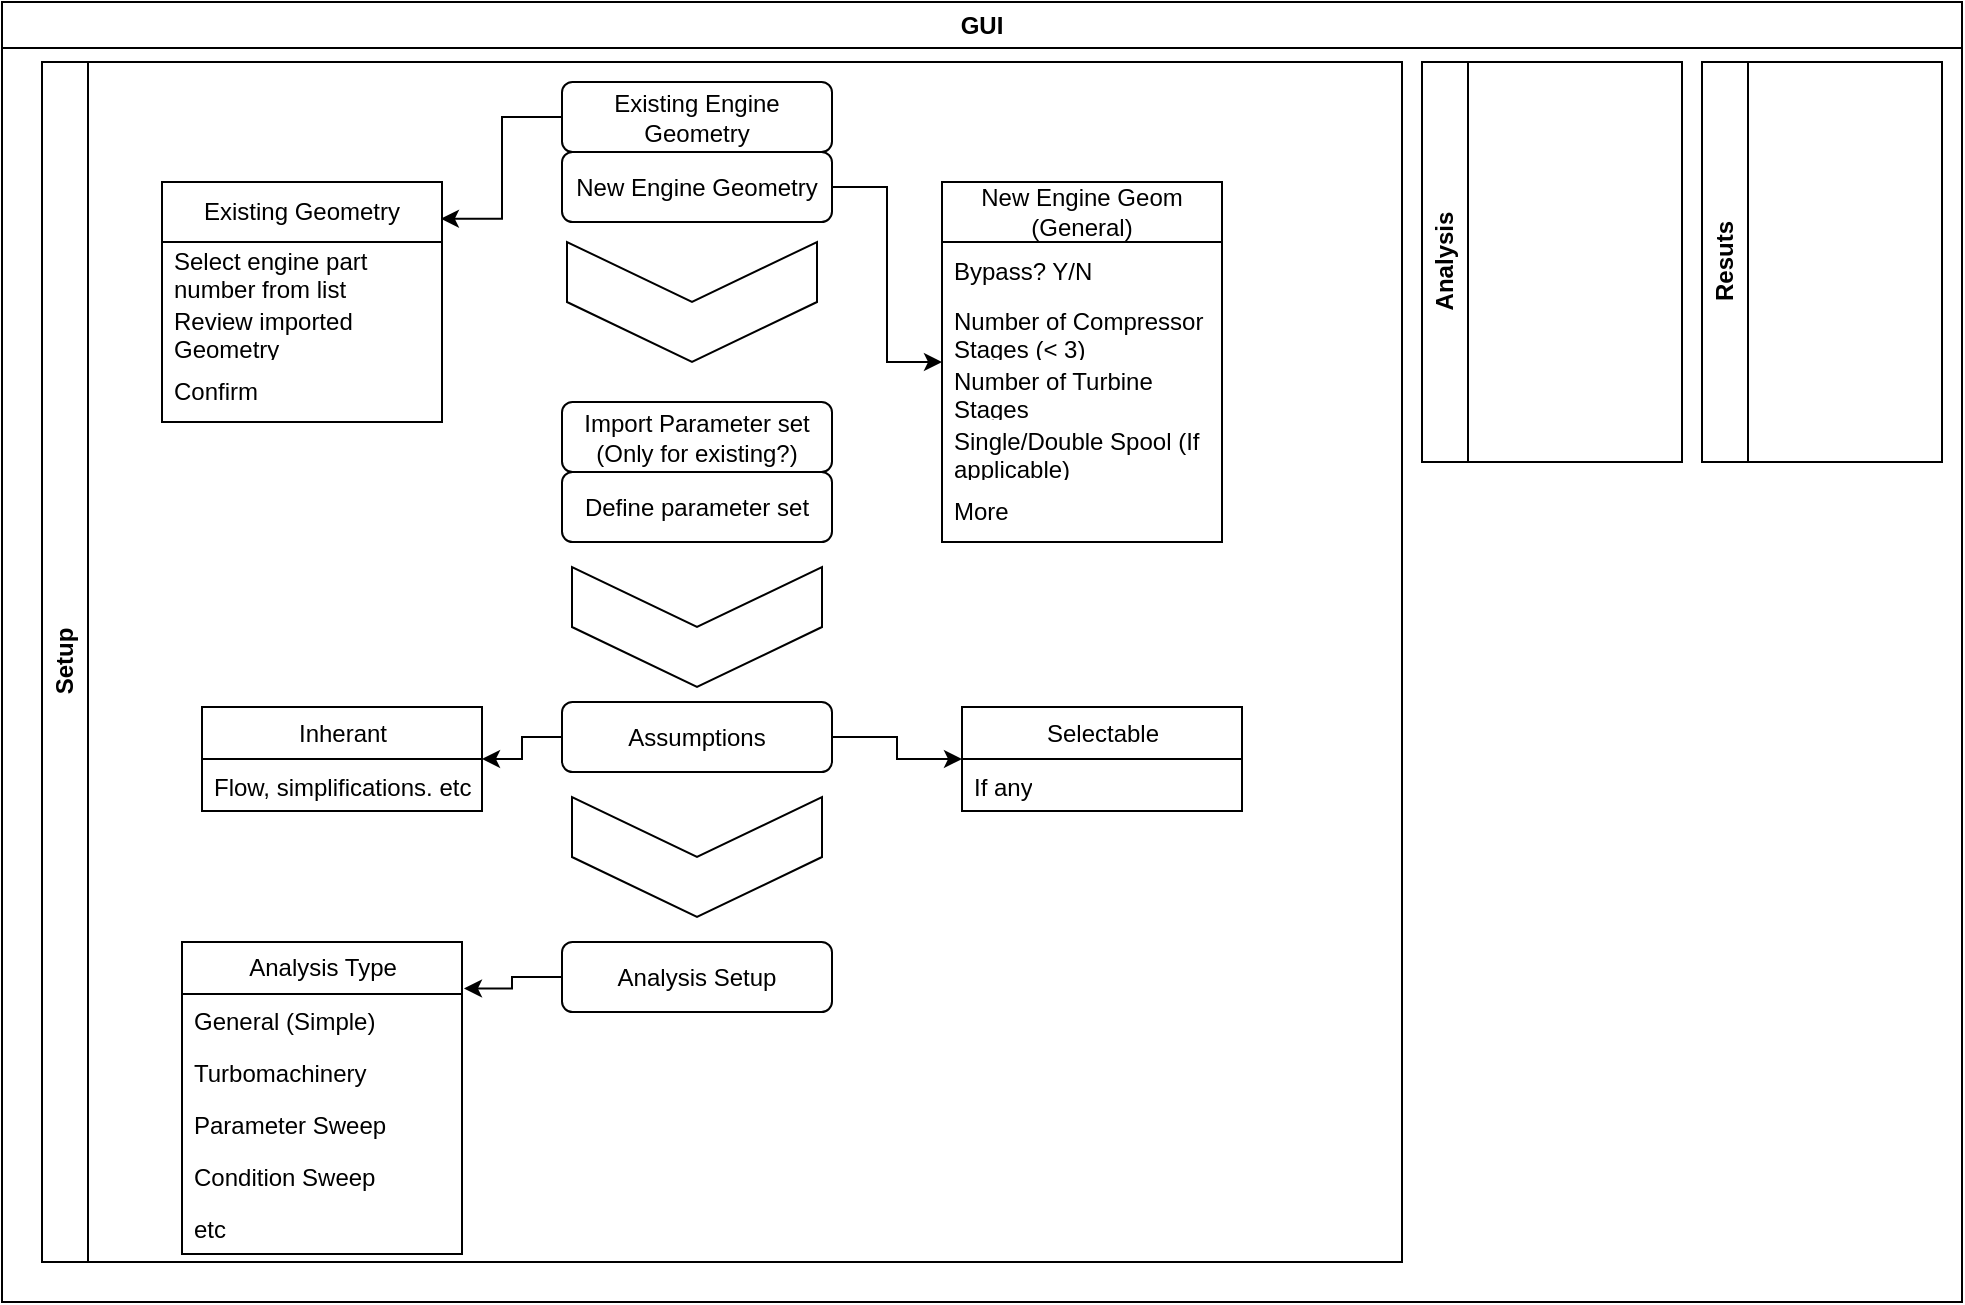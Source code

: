 <mxfile version="21.6.8" type="device">
  <diagram name="Page-1" id="9f46799a-70d6-7492-0946-bef42562c5a5">
    <mxGraphModel dx="1446" dy="702" grid="1" gridSize="10" guides="1" tooltips="1" connect="1" arrows="1" fold="1" page="1" pageScale="1" pageWidth="1100" pageHeight="850" background="none" math="0" shadow="0">
      <root>
        <mxCell id="0" />
        <mxCell id="1" parent="0" />
        <mxCell id="sQbctAhJ44FyJ4zsclLZ-2" value="GUI" style="swimlane;whiteSpace=wrap;html=1;" parent="1" vertex="1">
          <mxGeometry x="240" y="490" width="980" height="650" as="geometry" />
        </mxCell>
        <mxCell id="sQbctAhJ44FyJ4zsclLZ-3" value="Setup" style="swimlane;horizontal=0;whiteSpace=wrap;html=1;" parent="sQbctAhJ44FyJ4zsclLZ-2" vertex="1">
          <mxGeometry x="20" y="30" width="680" height="600" as="geometry" />
        </mxCell>
        <mxCell id="sQbctAhJ44FyJ4zsclLZ-29" style="edgeStyle=orthogonalEdgeStyle;rounded=0;orthogonalLoop=1;jettySize=auto;html=1;" parent="sQbctAhJ44FyJ4zsclLZ-3" source="sQbctAhJ44FyJ4zsclLZ-9" target="sQbctAhJ44FyJ4zsclLZ-11" edge="1">
          <mxGeometry relative="1" as="geometry" />
        </mxCell>
        <mxCell id="sQbctAhJ44FyJ4zsclLZ-9" value="New Engine Geometry" style="rounded=1;whiteSpace=wrap;html=1;" parent="sQbctAhJ44FyJ4zsclLZ-3" vertex="1">
          <mxGeometry x="260" y="45" width="135" height="35" as="geometry" />
        </mxCell>
        <mxCell id="sQbctAhJ44FyJ4zsclLZ-34" style="edgeStyle=orthogonalEdgeStyle;rounded=0;orthogonalLoop=1;jettySize=auto;html=1;entryX=0.996;entryY=0.153;entryDx=0;entryDy=0;entryPerimeter=0;" parent="sQbctAhJ44FyJ4zsclLZ-3" source="sQbctAhJ44FyJ4zsclLZ-10" target="sQbctAhJ44FyJ4zsclLZ-30" edge="1">
          <mxGeometry relative="1" as="geometry" />
        </mxCell>
        <mxCell id="sQbctAhJ44FyJ4zsclLZ-10" value="Existing Engine Geometry" style="rounded=1;whiteSpace=wrap;html=1;" parent="sQbctAhJ44FyJ4zsclLZ-3" vertex="1">
          <mxGeometry x="260" y="10" width="135" height="35" as="geometry" />
        </mxCell>
        <mxCell id="sQbctAhJ44FyJ4zsclLZ-11" value="New Engine Geom (General)" style="swimlane;fontStyle=0;childLayout=stackLayout;horizontal=1;startSize=30;horizontalStack=0;resizeParent=1;resizeParentMax=0;resizeLast=0;collapsible=1;marginBottom=0;whiteSpace=wrap;html=1;" parent="sQbctAhJ44FyJ4zsclLZ-3" vertex="1">
          <mxGeometry x="450" y="60" width="140" height="180" as="geometry">
            <mxRectangle x="450" y="60" width="140" height="30" as="alternateBounds" />
          </mxGeometry>
        </mxCell>
        <mxCell id="sQbctAhJ44FyJ4zsclLZ-12" value="Bypass? Y/N" style="text;strokeColor=none;fillColor=none;align=left;verticalAlign=middle;spacingLeft=4;spacingRight=4;overflow=hidden;points=[[0,0.5],[1,0.5]];portConstraint=eastwest;rotatable=0;whiteSpace=wrap;html=1;" parent="sQbctAhJ44FyJ4zsclLZ-11" vertex="1">
          <mxGeometry y="30" width="140" height="30" as="geometry" />
        </mxCell>
        <mxCell id="sQbctAhJ44FyJ4zsclLZ-13" value="Number of Compressor Stages (&amp;lt; 3)" style="text;strokeColor=none;fillColor=none;align=left;verticalAlign=middle;spacingLeft=4;spacingRight=4;overflow=hidden;points=[[0,0.5],[1,0.5]];portConstraint=eastwest;rotatable=0;whiteSpace=wrap;html=1;" parent="sQbctAhJ44FyJ4zsclLZ-11" vertex="1">
          <mxGeometry y="60" width="140" height="30" as="geometry" />
        </mxCell>
        <mxCell id="sQbctAhJ44FyJ4zsclLZ-14" value="Number of Turbine Stages&lt;br&gt;" style="text;strokeColor=none;fillColor=none;align=left;verticalAlign=middle;spacingLeft=4;spacingRight=4;overflow=hidden;points=[[0,0.5],[1,0.5]];portConstraint=eastwest;rotatable=0;whiteSpace=wrap;html=1;" parent="sQbctAhJ44FyJ4zsclLZ-11" vertex="1">
          <mxGeometry y="90" width="140" height="30" as="geometry" />
        </mxCell>
        <mxCell id="sQbctAhJ44FyJ4zsclLZ-26" value="Single/Double Spool (If applicable)" style="text;strokeColor=none;fillColor=none;align=left;verticalAlign=middle;spacingLeft=4;spacingRight=4;overflow=hidden;points=[[0,0.5],[1,0.5]];portConstraint=eastwest;rotatable=0;whiteSpace=wrap;html=1;" parent="sQbctAhJ44FyJ4zsclLZ-11" vertex="1">
          <mxGeometry y="120" width="140" height="30" as="geometry" />
        </mxCell>
        <mxCell id="sQbctAhJ44FyJ4zsclLZ-28" value="More" style="text;strokeColor=none;fillColor=none;align=left;verticalAlign=middle;spacingLeft=4;spacingRight=4;overflow=hidden;points=[[0,0.5],[1,0.5]];portConstraint=eastwest;rotatable=0;whiteSpace=wrap;html=1;" parent="sQbctAhJ44FyJ4zsclLZ-11" vertex="1">
          <mxGeometry y="150" width="140" height="30" as="geometry" />
        </mxCell>
        <mxCell id="sQbctAhJ44FyJ4zsclLZ-30" value="Existing Geometry" style="swimlane;fontStyle=0;childLayout=stackLayout;horizontal=1;startSize=30;horizontalStack=0;resizeParent=1;resizeParentMax=0;resizeLast=0;collapsible=1;marginBottom=0;whiteSpace=wrap;html=1;" parent="sQbctAhJ44FyJ4zsclLZ-3" vertex="1">
          <mxGeometry x="60" y="60" width="140" height="120" as="geometry">
            <mxRectangle x="60" y="60" width="140" height="30" as="alternateBounds" />
          </mxGeometry>
        </mxCell>
        <mxCell id="sQbctAhJ44FyJ4zsclLZ-31" value="Select engine part number from list" style="text;strokeColor=none;fillColor=none;align=left;verticalAlign=middle;spacingLeft=4;spacingRight=4;overflow=hidden;points=[[0,0.5],[1,0.5]];portConstraint=eastwest;rotatable=0;whiteSpace=wrap;html=1;" parent="sQbctAhJ44FyJ4zsclLZ-30" vertex="1">
          <mxGeometry y="30" width="140" height="30" as="geometry" />
        </mxCell>
        <mxCell id="sQbctAhJ44FyJ4zsclLZ-32" value="Review imported Geometry" style="text;strokeColor=none;fillColor=none;align=left;verticalAlign=middle;spacingLeft=4;spacingRight=4;overflow=hidden;points=[[0,0.5],[1,0.5]];portConstraint=eastwest;rotatable=0;whiteSpace=wrap;html=1;" parent="sQbctAhJ44FyJ4zsclLZ-30" vertex="1">
          <mxGeometry y="60" width="140" height="30" as="geometry" />
        </mxCell>
        <mxCell id="sQbctAhJ44FyJ4zsclLZ-33" value="Confirm" style="text;strokeColor=none;fillColor=none;align=left;verticalAlign=middle;spacingLeft=4;spacingRight=4;overflow=hidden;points=[[0,0.5],[1,0.5]];portConstraint=eastwest;rotatable=0;whiteSpace=wrap;html=1;" parent="sQbctAhJ44FyJ4zsclLZ-30" vertex="1">
          <mxGeometry y="90" width="140" height="30" as="geometry" />
        </mxCell>
        <mxCell id="sQbctAhJ44FyJ4zsclLZ-35" value="Import Parameter set (Only for existing?)" style="rounded=1;whiteSpace=wrap;html=1;" parent="sQbctAhJ44FyJ4zsclLZ-3" vertex="1">
          <mxGeometry x="260" y="170" width="135" height="35" as="geometry" />
        </mxCell>
        <mxCell id="sQbctAhJ44FyJ4zsclLZ-36" value="Define parameter set" style="rounded=1;whiteSpace=wrap;html=1;" parent="sQbctAhJ44FyJ4zsclLZ-3" vertex="1">
          <mxGeometry x="260" y="205" width="135" height="35" as="geometry" />
        </mxCell>
        <mxCell id="sQbctAhJ44FyJ4zsclLZ-37" value="" style="html=1;shadow=0;dashed=0;align=center;verticalAlign=middle;shape=mxgraph.arrows2.arrow;dy=0;dx=30;notch=30;rotation=90;" parent="sQbctAhJ44FyJ4zsclLZ-3" vertex="1">
          <mxGeometry x="295" y="57.5" width="60" height="125" as="geometry" />
        </mxCell>
        <mxCell id="sQbctAhJ44FyJ4zsclLZ-38" value="" style="html=1;shadow=0;dashed=0;align=center;verticalAlign=middle;shape=mxgraph.arrows2.arrow;dy=0;dx=30;notch=30;rotation=90;" parent="sQbctAhJ44FyJ4zsclLZ-3" vertex="1">
          <mxGeometry x="297.5" y="220" width="60" height="125" as="geometry" />
        </mxCell>
        <mxCell id="sQbctAhJ44FyJ4zsclLZ-44" value="" style="html=1;shadow=0;dashed=0;align=center;verticalAlign=middle;shape=mxgraph.arrows2.arrow;dy=0;dx=30;notch=30;rotation=90;" parent="sQbctAhJ44FyJ4zsclLZ-3" vertex="1">
          <mxGeometry x="297.5" y="335" width="60" height="125" as="geometry" />
        </mxCell>
        <mxCell id="sQbctAhJ44FyJ4zsclLZ-50" style="edgeStyle=orthogonalEdgeStyle;rounded=0;orthogonalLoop=1;jettySize=auto;html=1;" parent="sQbctAhJ44FyJ4zsclLZ-3" source="sQbctAhJ44FyJ4zsclLZ-45" target="sQbctAhJ44FyJ4zsclLZ-46" edge="1">
          <mxGeometry relative="1" as="geometry" />
        </mxCell>
        <mxCell id="sQbctAhJ44FyJ4zsclLZ-55" style="edgeStyle=orthogonalEdgeStyle;rounded=0;orthogonalLoop=1;jettySize=auto;html=1;" parent="sQbctAhJ44FyJ4zsclLZ-3" source="sQbctAhJ44FyJ4zsclLZ-45" target="sQbctAhJ44FyJ4zsclLZ-51" edge="1">
          <mxGeometry relative="1" as="geometry" />
        </mxCell>
        <mxCell id="sQbctAhJ44FyJ4zsclLZ-45" value="Assumptions" style="rounded=1;whiteSpace=wrap;html=1;" parent="sQbctAhJ44FyJ4zsclLZ-3" vertex="1">
          <mxGeometry x="260" y="320" width="135" height="35" as="geometry" />
        </mxCell>
        <mxCell id="sQbctAhJ44FyJ4zsclLZ-46" value="Inherant" style="swimlane;fontStyle=0;childLayout=stackLayout;horizontal=1;startSize=26;fillColor=none;horizontalStack=0;resizeParent=1;resizeParentMax=0;resizeLast=0;collapsible=1;marginBottom=0;html=1;" parent="sQbctAhJ44FyJ4zsclLZ-3" vertex="1">
          <mxGeometry x="80" y="322.5" width="140" height="52" as="geometry">
            <mxRectangle x="110" y="322.5" width="80" height="30" as="alternateBounds" />
          </mxGeometry>
        </mxCell>
        <mxCell id="sQbctAhJ44FyJ4zsclLZ-47" value="Flow, simplifications. etc" style="text;strokeColor=none;fillColor=none;align=left;verticalAlign=top;spacingLeft=4;spacingRight=4;overflow=hidden;rotatable=0;points=[[0,0.5],[1,0.5]];portConstraint=eastwest;whiteSpace=wrap;html=1;" parent="sQbctAhJ44FyJ4zsclLZ-46" vertex="1">
          <mxGeometry y="26" width="140" height="26" as="geometry" />
        </mxCell>
        <mxCell id="sQbctAhJ44FyJ4zsclLZ-51" value="Selectable" style="swimlane;fontStyle=0;childLayout=stackLayout;horizontal=1;startSize=26;fillColor=none;horizontalStack=0;resizeParent=1;resizeParentMax=0;resizeLast=0;collapsible=1;marginBottom=0;html=1;" parent="sQbctAhJ44FyJ4zsclLZ-3" vertex="1">
          <mxGeometry x="460" y="322.5" width="140" height="52" as="geometry">
            <mxRectangle x="460" y="322.5" width="100" height="30" as="alternateBounds" />
          </mxGeometry>
        </mxCell>
        <mxCell id="sQbctAhJ44FyJ4zsclLZ-52" value="If any" style="text;strokeColor=none;fillColor=none;align=left;verticalAlign=top;spacingLeft=4;spacingRight=4;overflow=hidden;rotatable=0;points=[[0,0.5],[1,0.5]];portConstraint=eastwest;whiteSpace=wrap;html=1;" parent="sQbctAhJ44FyJ4zsclLZ-51" vertex="1">
          <mxGeometry y="26" width="140" height="26" as="geometry" />
        </mxCell>
        <mxCell id="sQbctAhJ44FyJ4zsclLZ-63" style="edgeStyle=orthogonalEdgeStyle;rounded=0;orthogonalLoop=1;jettySize=auto;html=1;entryX=1.007;entryY=0.149;entryDx=0;entryDy=0;entryPerimeter=0;" parent="sQbctAhJ44FyJ4zsclLZ-3" source="sQbctAhJ44FyJ4zsclLZ-56" target="sQbctAhJ44FyJ4zsclLZ-58" edge="1">
          <mxGeometry relative="1" as="geometry" />
        </mxCell>
        <mxCell id="sQbctAhJ44FyJ4zsclLZ-56" value="Analysis Setup" style="rounded=1;whiteSpace=wrap;html=1;" parent="sQbctAhJ44FyJ4zsclLZ-3" vertex="1">
          <mxGeometry x="260" y="440" width="135" height="35" as="geometry" />
        </mxCell>
        <mxCell id="sQbctAhJ44FyJ4zsclLZ-58" value="Analysis Type" style="swimlane;fontStyle=0;childLayout=stackLayout;horizontal=1;startSize=26;fillColor=none;horizontalStack=0;resizeParent=1;resizeParentMax=0;resizeLast=0;collapsible=1;marginBottom=0;html=1;" parent="sQbctAhJ44FyJ4zsclLZ-3" vertex="1">
          <mxGeometry x="70" y="440" width="140" height="156" as="geometry">
            <mxRectangle x="70" y="440" width="110" height="30" as="alternateBounds" />
          </mxGeometry>
        </mxCell>
        <mxCell id="sQbctAhJ44FyJ4zsclLZ-59" value="General (Simple)" style="text;strokeColor=none;fillColor=none;align=left;verticalAlign=top;spacingLeft=4;spacingRight=4;overflow=hidden;rotatable=0;points=[[0,0.5],[1,0.5]];portConstraint=eastwest;whiteSpace=wrap;html=1;" parent="sQbctAhJ44FyJ4zsclLZ-58" vertex="1">
          <mxGeometry y="26" width="140" height="26" as="geometry" />
        </mxCell>
        <mxCell id="sQbctAhJ44FyJ4zsclLZ-60" value="Turbomachinery&amp;nbsp;" style="text;strokeColor=none;fillColor=none;align=left;verticalAlign=top;spacingLeft=4;spacingRight=4;overflow=hidden;rotatable=0;points=[[0,0.5],[1,0.5]];portConstraint=eastwest;whiteSpace=wrap;html=1;" parent="sQbctAhJ44FyJ4zsclLZ-58" vertex="1">
          <mxGeometry y="52" width="140" height="26" as="geometry" />
        </mxCell>
        <mxCell id="sQbctAhJ44FyJ4zsclLZ-61" value="Parameter Sweep" style="text;strokeColor=none;fillColor=none;align=left;verticalAlign=top;spacingLeft=4;spacingRight=4;overflow=hidden;rotatable=0;points=[[0,0.5],[1,0.5]];portConstraint=eastwest;whiteSpace=wrap;html=1;" parent="sQbctAhJ44FyJ4zsclLZ-58" vertex="1">
          <mxGeometry y="78" width="140" height="26" as="geometry" />
        </mxCell>
        <mxCell id="sQbctAhJ44FyJ4zsclLZ-62" value="Condition Sweep" style="text;strokeColor=none;fillColor=none;align=left;verticalAlign=top;spacingLeft=4;spacingRight=4;overflow=hidden;rotatable=0;points=[[0,0.5],[1,0.5]];portConstraint=eastwest;whiteSpace=wrap;html=1;" parent="sQbctAhJ44FyJ4zsclLZ-58" vertex="1">
          <mxGeometry y="104" width="140" height="26" as="geometry" />
        </mxCell>
        <mxCell id="AzHtLkbIhpMiiO5bihDT-1" value="etc" style="text;strokeColor=none;fillColor=none;align=left;verticalAlign=top;spacingLeft=4;spacingRight=4;overflow=hidden;rotatable=0;points=[[0,0.5],[1,0.5]];portConstraint=eastwest;whiteSpace=wrap;html=1;" parent="sQbctAhJ44FyJ4zsclLZ-58" vertex="1">
          <mxGeometry y="130" width="140" height="26" as="geometry" />
        </mxCell>
        <mxCell id="sQbctAhJ44FyJ4zsclLZ-5" value="Analysis" style="swimlane;horizontal=0;whiteSpace=wrap;html=1;" parent="sQbctAhJ44FyJ4zsclLZ-2" vertex="1">
          <mxGeometry x="710" y="30" width="130" height="200" as="geometry" />
        </mxCell>
        <mxCell id="sQbctAhJ44FyJ4zsclLZ-7" value="Resuts" style="swimlane;horizontal=0;whiteSpace=wrap;html=1;" parent="sQbctAhJ44FyJ4zsclLZ-2" vertex="1">
          <mxGeometry x="850" y="30" width="120" height="200" as="geometry" />
        </mxCell>
      </root>
    </mxGraphModel>
  </diagram>
</mxfile>
